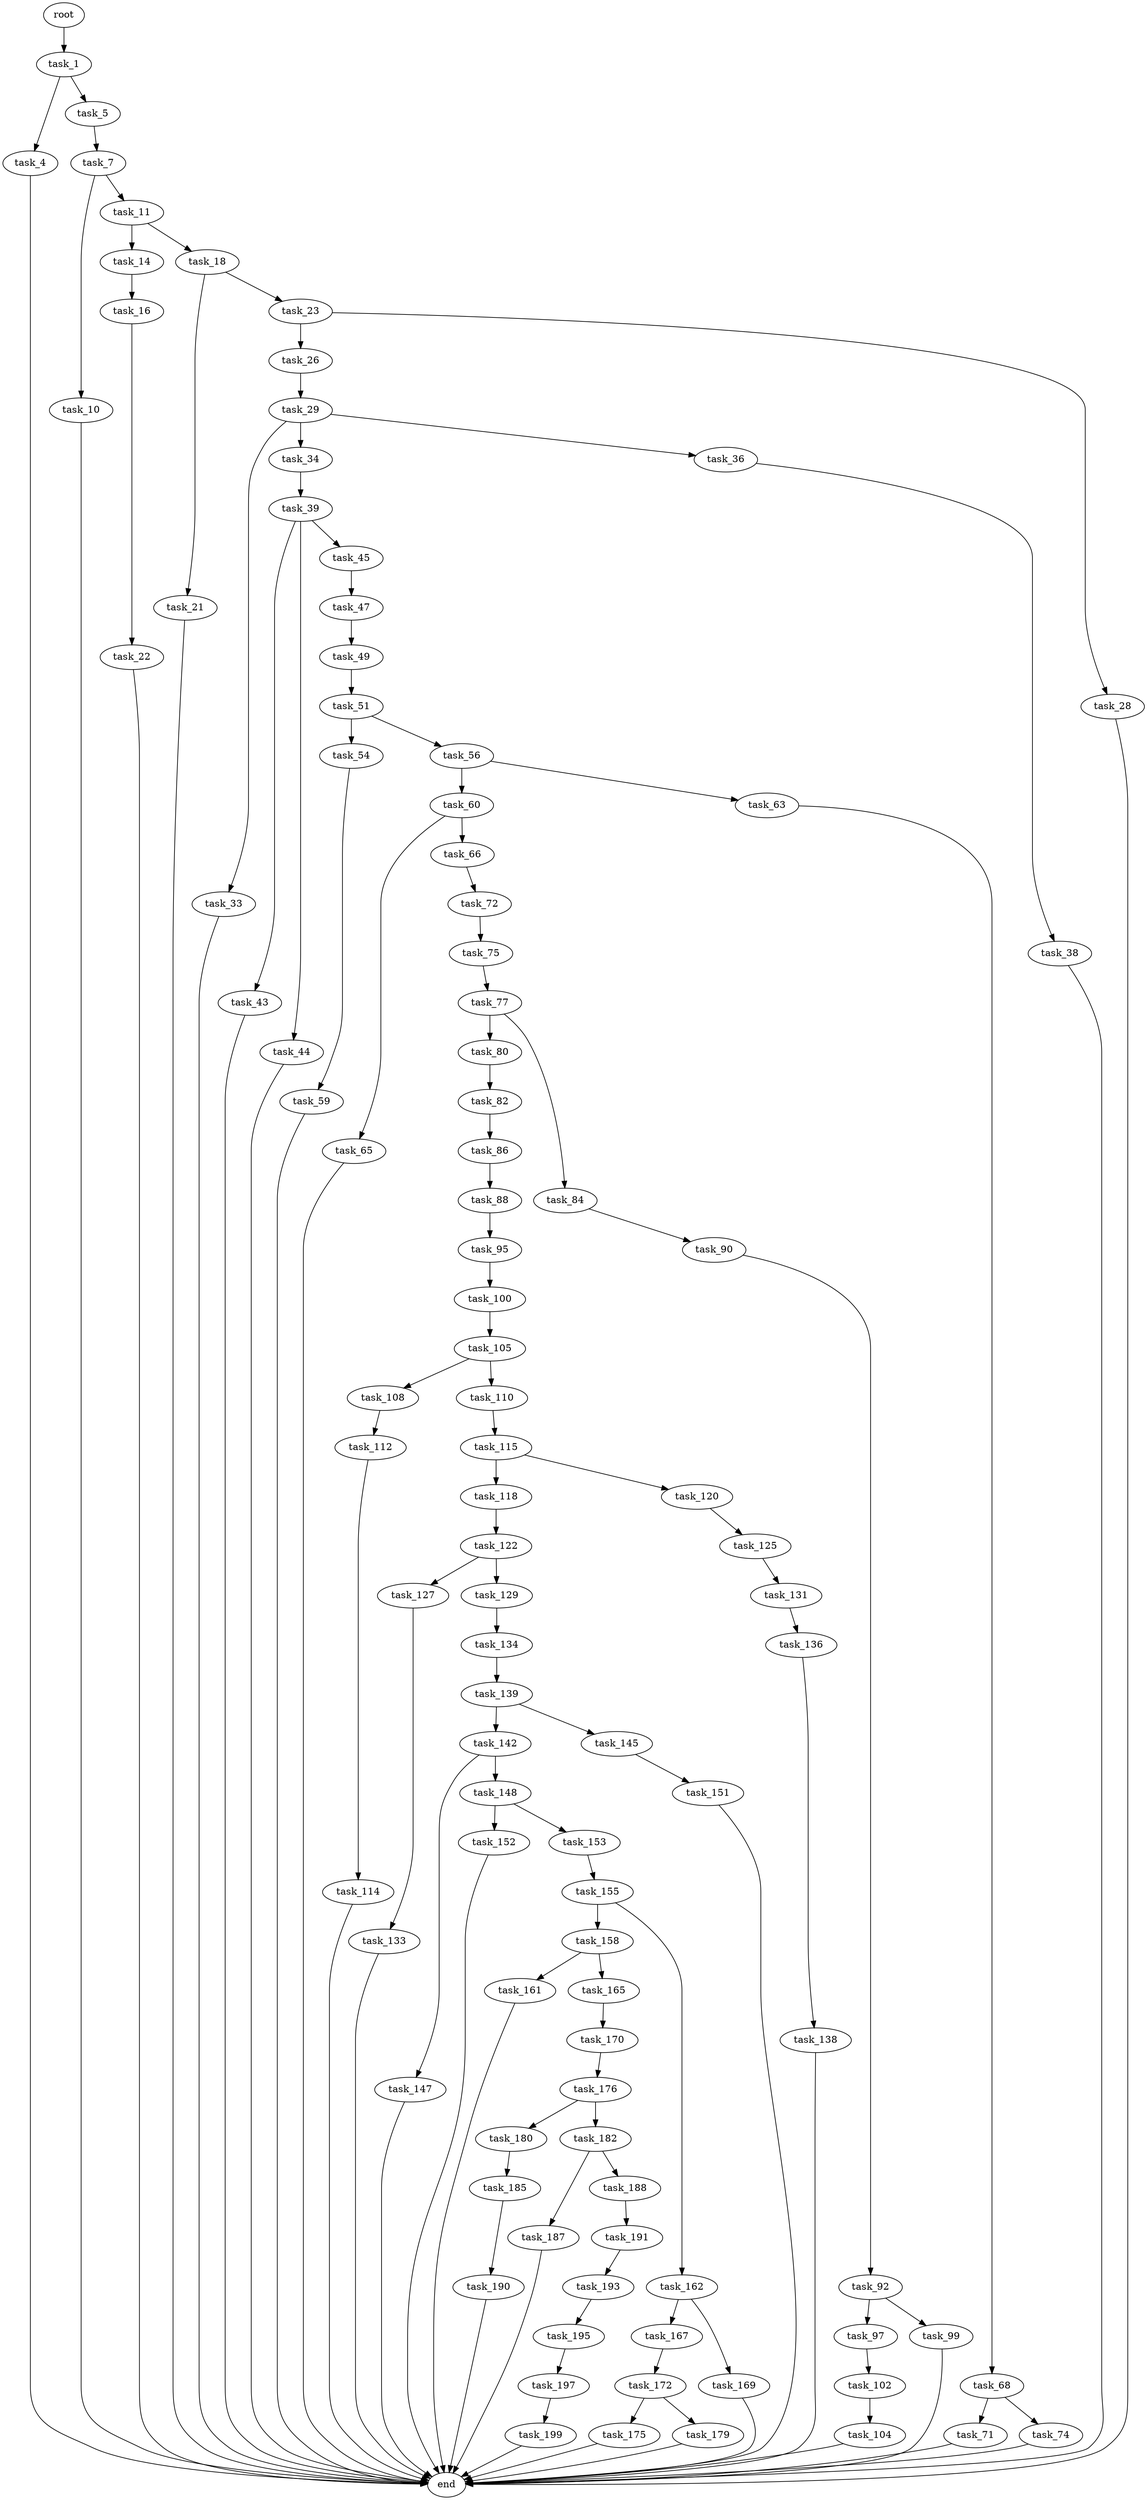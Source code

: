 digraph G {
  root [size="0.000000"];
  task_1 [size="1073741824000.000000"];
  task_4 [size="549755813888.000000"];
  task_5 [size="549755813888.000000"];
  end [size="0.000000"];
  task_7 [size="68719476736.000000"];
  task_10 [size="3501976350.000000"];
  task_11 [size="134217728000.000000"];
  task_14 [size="368293445632.000000"];
  task_18 [size="1332442168.000000"];
  task_16 [size="28991029248.000000"];
  task_22 [size="19387352706.000000"];
  task_21 [size="1073741824000.000000"];
  task_23 [size="324503437393.000000"];
  task_26 [size="24272808768.000000"];
  task_28 [size="21964636252.000000"];
  task_29 [size="15086002208.000000"];
  task_33 [size="77043299028.000000"];
  task_34 [size="8599183120.000000"];
  task_36 [size="8589934592.000000"];
  task_39 [size="179005264151.000000"];
  task_38 [size="35802713352.000000"];
  task_43 [size="23642499040.000000"];
  task_44 [size="134217728000.000000"];
  task_45 [size="368293445632.000000"];
  task_47 [size="549755813888.000000"];
  task_49 [size="7856454480.000000"];
  task_51 [size="1326284919.000000"];
  task_54 [size="162736467093.000000"];
  task_56 [size="35264635164.000000"];
  task_59 [size="368293445632.000000"];
  task_60 [size="7539547746.000000"];
  task_63 [size="65632144567.000000"];
  task_65 [size="782757789696.000000"];
  task_66 [size="186477571332.000000"];
  task_68 [size="2029588874.000000"];
  task_72 [size="42853670808.000000"];
  task_71 [size="231928233984.000000"];
  task_74 [size="20116160532.000000"];
  task_75 [size="6856352821.000000"];
  task_77 [size="1618179882.000000"];
  task_80 [size="368293445632.000000"];
  task_84 [size="2912654534.000000"];
  task_82 [size="48292803805.000000"];
  task_86 [size="58532891940.000000"];
  task_90 [size="4494660482.000000"];
  task_88 [size="231928233984.000000"];
  task_95 [size="342188219204.000000"];
  task_92 [size="279395225.000000"];
  task_97 [size="9900490169.000000"];
  task_99 [size="38874247860.000000"];
  task_100 [size="8589934592.000000"];
  task_102 [size="5680558220.000000"];
  task_105 [size="368293445632.000000"];
  task_104 [size="398309082797.000000"];
  task_108 [size="1088035591.000000"];
  task_110 [size="20187351433.000000"];
  task_112 [size="28991029248.000000"];
  task_115 [size="1966371129.000000"];
  task_114 [size="29648569136.000000"];
  task_118 [size="8589934592.000000"];
  task_120 [size="231928233984.000000"];
  task_122 [size="13795768306.000000"];
  task_125 [size="28970091890.000000"];
  task_127 [size="549755813888.000000"];
  task_129 [size="549755813888.000000"];
  task_131 [size="231928233984.000000"];
  task_133 [size="782757789696.000000"];
  task_134 [size="24603803538.000000"];
  task_136 [size="248550011474.000000"];
  task_139 [size="515870698350.000000"];
  task_138 [size="782757789696.000000"];
  task_142 [size="8589934592.000000"];
  task_145 [size="86406468268.000000"];
  task_147 [size="782757789696.000000"];
  task_148 [size="94698001628.000000"];
  task_151 [size="368293445632.000000"];
  task_152 [size="13628360338.000000"];
  task_153 [size="201916976831.000000"];
  task_155 [size="728973098776.000000"];
  task_158 [size="28991029248.000000"];
  task_162 [size="23651638126.000000"];
  task_161 [size="467779395608.000000"];
  task_165 [size="25942134224.000000"];
  task_167 [size="231928233984.000000"];
  task_169 [size="28991029248.000000"];
  task_170 [size="18960409396.000000"];
  task_172 [size="1073741824000.000000"];
  task_176 [size="8589934592.000000"];
  task_175 [size="102615621851.000000"];
  task_179 [size="6260321541.000000"];
  task_180 [size="86339251258.000000"];
  task_182 [size="29097130802.000000"];
  task_185 [size="1073741824000.000000"];
  task_187 [size="28991029248.000000"];
  task_188 [size="4790025846.000000"];
  task_190 [size="6096279527.000000"];
  task_191 [size="1285509734629.000000"];
  task_193 [size="168553042678.000000"];
  task_195 [size="68719476736.000000"];
  task_197 [size="2671515373.000000"];
  task_199 [size="180815247937.000000"];

  root -> task_1 [size="1.000000"];
  task_1 -> task_4 [size="838860800.000000"];
  task_1 -> task_5 [size="838860800.000000"];
  task_4 -> end [size="1.000000"];
  task_5 -> task_7 [size="536870912.000000"];
  task_7 -> task_10 [size="134217728.000000"];
  task_7 -> task_11 [size="134217728.000000"];
  task_10 -> end [size="1.000000"];
  task_11 -> task_14 [size="209715200.000000"];
  task_11 -> task_18 [size="209715200.000000"];
  task_14 -> task_16 [size="411041792.000000"];
  task_18 -> task_21 [size="134217728.000000"];
  task_18 -> task_23 [size="134217728.000000"];
  task_16 -> task_22 [size="75497472.000000"];
  task_22 -> end [size="1.000000"];
  task_21 -> end [size="1.000000"];
  task_23 -> task_26 [size="679477248.000000"];
  task_23 -> task_28 [size="679477248.000000"];
  task_26 -> task_29 [size="679477248.000000"];
  task_28 -> end [size="1.000000"];
  task_29 -> task_33 [size="536870912.000000"];
  task_29 -> task_34 [size="536870912.000000"];
  task_29 -> task_36 [size="536870912.000000"];
  task_33 -> end [size="1.000000"];
  task_34 -> task_39 [size="209715200.000000"];
  task_36 -> task_38 [size="33554432.000000"];
  task_39 -> task_43 [size="209715200.000000"];
  task_39 -> task_44 [size="209715200.000000"];
  task_39 -> task_45 [size="209715200.000000"];
  task_38 -> end [size="1.000000"];
  task_43 -> end [size="1.000000"];
  task_44 -> end [size="1.000000"];
  task_45 -> task_47 [size="411041792.000000"];
  task_47 -> task_49 [size="536870912.000000"];
  task_49 -> task_51 [size="301989888.000000"];
  task_51 -> task_54 [size="134217728.000000"];
  task_51 -> task_56 [size="134217728.000000"];
  task_54 -> task_59 [size="301989888.000000"];
  task_56 -> task_60 [size="134217728.000000"];
  task_56 -> task_63 [size="134217728.000000"];
  task_59 -> end [size="1.000000"];
  task_60 -> task_65 [size="209715200.000000"];
  task_60 -> task_66 [size="209715200.000000"];
  task_63 -> task_68 [size="301989888.000000"];
  task_65 -> end [size="1.000000"];
  task_66 -> task_72 [size="134217728.000000"];
  task_68 -> task_71 [size="134217728.000000"];
  task_68 -> task_74 [size="134217728.000000"];
  task_72 -> task_75 [size="33554432.000000"];
  task_71 -> end [size="1.000000"];
  task_74 -> end [size="1.000000"];
  task_75 -> task_77 [size="301989888.000000"];
  task_77 -> task_80 [size="33554432.000000"];
  task_77 -> task_84 [size="33554432.000000"];
  task_80 -> task_82 [size="411041792.000000"];
  task_84 -> task_90 [size="209715200.000000"];
  task_82 -> task_86 [size="75497472.000000"];
  task_86 -> task_88 [size="75497472.000000"];
  task_90 -> task_92 [size="134217728.000000"];
  task_88 -> task_95 [size="301989888.000000"];
  task_95 -> task_100 [size="536870912.000000"];
  task_92 -> task_97 [size="33554432.000000"];
  task_92 -> task_99 [size="33554432.000000"];
  task_97 -> task_102 [size="838860800.000000"];
  task_99 -> end [size="1.000000"];
  task_100 -> task_105 [size="33554432.000000"];
  task_102 -> task_104 [size="411041792.000000"];
  task_105 -> task_108 [size="411041792.000000"];
  task_105 -> task_110 [size="411041792.000000"];
  task_104 -> end [size="1.000000"];
  task_108 -> task_112 [size="33554432.000000"];
  task_110 -> task_115 [size="679477248.000000"];
  task_112 -> task_114 [size="75497472.000000"];
  task_115 -> task_118 [size="33554432.000000"];
  task_115 -> task_120 [size="33554432.000000"];
  task_114 -> end [size="1.000000"];
  task_118 -> task_122 [size="33554432.000000"];
  task_120 -> task_125 [size="301989888.000000"];
  task_122 -> task_127 [size="411041792.000000"];
  task_122 -> task_129 [size="411041792.000000"];
  task_125 -> task_131 [size="75497472.000000"];
  task_127 -> task_133 [size="536870912.000000"];
  task_129 -> task_134 [size="536870912.000000"];
  task_131 -> task_136 [size="301989888.000000"];
  task_133 -> end [size="1.000000"];
  task_134 -> task_139 [size="33554432.000000"];
  task_136 -> task_138 [size="209715200.000000"];
  task_139 -> task_142 [size="411041792.000000"];
  task_139 -> task_145 [size="411041792.000000"];
  task_138 -> end [size="1.000000"];
  task_142 -> task_147 [size="33554432.000000"];
  task_142 -> task_148 [size="33554432.000000"];
  task_145 -> task_151 [size="75497472.000000"];
  task_147 -> end [size="1.000000"];
  task_148 -> task_152 [size="209715200.000000"];
  task_148 -> task_153 [size="209715200.000000"];
  task_151 -> end [size="1.000000"];
  task_152 -> end [size="1.000000"];
  task_153 -> task_155 [size="209715200.000000"];
  task_155 -> task_158 [size="536870912.000000"];
  task_155 -> task_162 [size="536870912.000000"];
  task_158 -> task_161 [size="75497472.000000"];
  task_158 -> task_165 [size="75497472.000000"];
  task_162 -> task_167 [size="536870912.000000"];
  task_162 -> task_169 [size="536870912.000000"];
  task_161 -> end [size="1.000000"];
  task_165 -> task_170 [size="411041792.000000"];
  task_167 -> task_172 [size="301989888.000000"];
  task_169 -> end [size="1.000000"];
  task_170 -> task_176 [size="679477248.000000"];
  task_172 -> task_175 [size="838860800.000000"];
  task_172 -> task_179 [size="838860800.000000"];
  task_176 -> task_180 [size="33554432.000000"];
  task_176 -> task_182 [size="33554432.000000"];
  task_175 -> end [size="1.000000"];
  task_179 -> end [size="1.000000"];
  task_180 -> task_185 [size="75497472.000000"];
  task_182 -> task_187 [size="679477248.000000"];
  task_182 -> task_188 [size="679477248.000000"];
  task_185 -> task_190 [size="838860800.000000"];
  task_187 -> end [size="1.000000"];
  task_188 -> task_191 [size="536870912.000000"];
  task_190 -> end [size="1.000000"];
  task_191 -> task_193 [size="838860800.000000"];
  task_193 -> task_195 [size="411041792.000000"];
  task_195 -> task_197 [size="134217728.000000"];
  task_197 -> task_199 [size="209715200.000000"];
  task_199 -> end [size="1.000000"];
}
